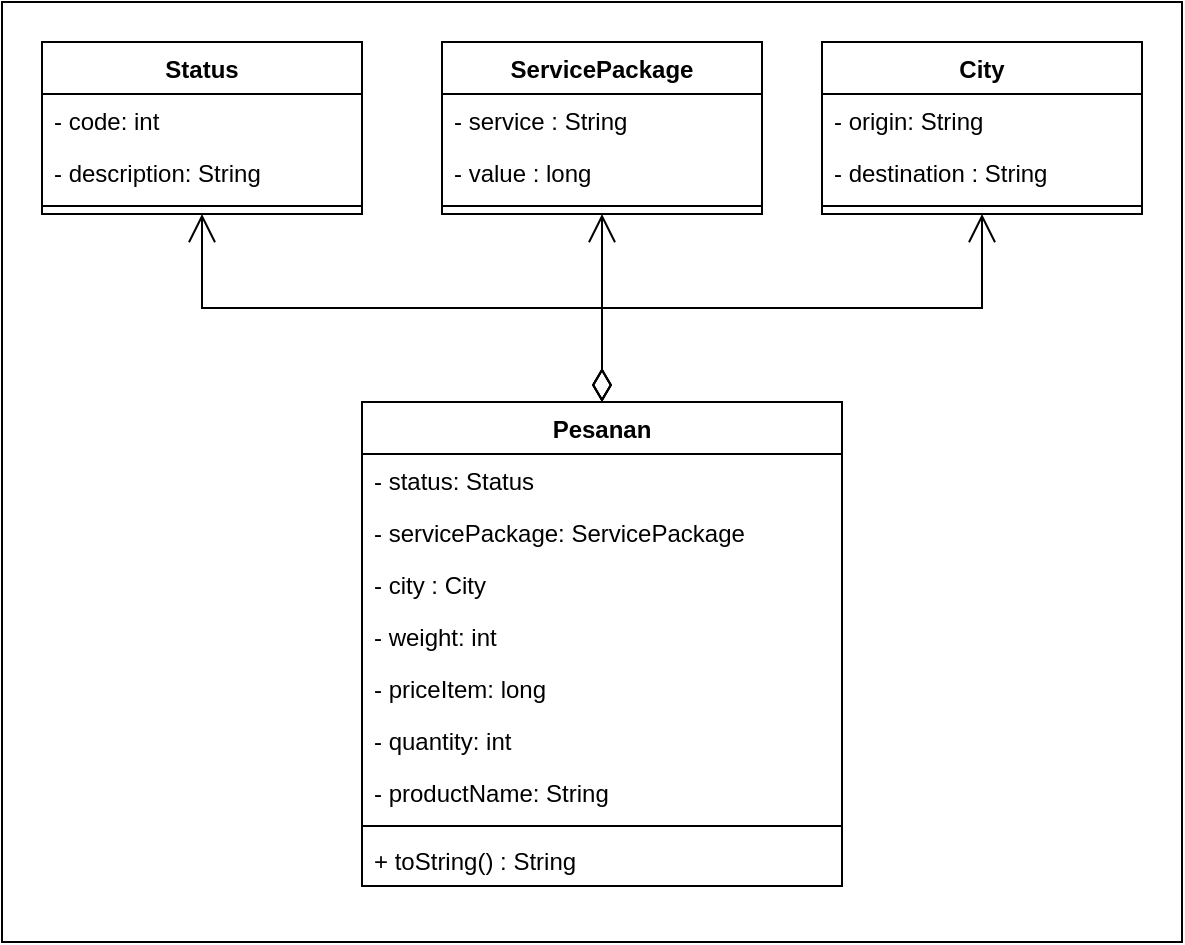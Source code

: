 <mxfile version="15.8.7" type="device"><diagram id="rjRu7sZLTsDvffMZ0egA" name="Page-1"><mxGraphModel dx="868" dy="553" grid="1" gridSize="10" guides="1" tooltips="1" connect="1" arrows="1" fold="1" page="1" pageScale="1" pageWidth="850" pageHeight="1100" math="0" shadow="0"><root><mxCell id="0"/><mxCell id="1" parent="0"/><mxCell id="fVUkYgNapaHMZ3Y_OGym-37" value="" style="whiteSpace=wrap;html=1;" vertex="1" parent="1"><mxGeometry x="140" y="40" width="590" height="470" as="geometry"/></mxCell><object label="Pesanan" a="as" id="fVUkYgNapaHMZ3Y_OGym-5"><mxCell style="swimlane;fontStyle=1;align=center;verticalAlign=top;childLayout=stackLayout;horizontal=1;startSize=26;horizontalStack=0;resizeParent=1;resizeParentMax=0;resizeLast=0;collapsible=1;marginBottom=0;" vertex="1" parent="1"><mxGeometry x="320" y="240" width="240" height="242" as="geometry"/></mxCell></object><mxCell id="fVUkYgNapaHMZ3Y_OGym-6" value="- status: Status" style="text;strokeColor=none;fillColor=none;align=left;verticalAlign=top;spacingLeft=4;spacingRight=4;overflow=hidden;rotatable=0;points=[[0,0.5],[1,0.5]];portConstraint=eastwest;" vertex="1" parent="fVUkYgNapaHMZ3Y_OGym-5"><mxGeometry y="26" width="240" height="26" as="geometry"/></mxCell><mxCell id="fVUkYgNapaHMZ3Y_OGym-9" value="- servicePackage: ServicePackage" style="text;strokeColor=none;fillColor=none;align=left;verticalAlign=top;spacingLeft=4;spacingRight=4;overflow=hidden;rotatable=0;points=[[0,0.5],[1,0.5]];portConstraint=eastwest;" vertex="1" parent="fVUkYgNapaHMZ3Y_OGym-5"><mxGeometry y="52" width="240" height="26" as="geometry"/></mxCell><mxCell id="fVUkYgNapaHMZ3Y_OGym-12" value="- city : City" style="text;strokeColor=none;fillColor=none;align=left;verticalAlign=top;spacingLeft=4;spacingRight=4;overflow=hidden;rotatable=0;points=[[0,0.5],[1,0.5]];portConstraint=eastwest;" vertex="1" parent="fVUkYgNapaHMZ3Y_OGym-5"><mxGeometry y="78" width="240" height="26" as="geometry"/></mxCell><mxCell id="fVUkYgNapaHMZ3Y_OGym-14" value="- weight: int" style="text;strokeColor=none;fillColor=none;align=left;verticalAlign=top;spacingLeft=4;spacingRight=4;overflow=hidden;rotatable=0;points=[[0,0.5],[1,0.5]];portConstraint=eastwest;" vertex="1" parent="fVUkYgNapaHMZ3Y_OGym-5"><mxGeometry y="104" width="240" height="26" as="geometry"/></mxCell><mxCell id="fVUkYgNapaHMZ3Y_OGym-17" value="- priceItem: long" style="text;strokeColor=none;fillColor=none;align=left;verticalAlign=top;spacingLeft=4;spacingRight=4;overflow=hidden;rotatable=0;points=[[0,0.5],[1,0.5]];portConstraint=eastwest;" vertex="1" parent="fVUkYgNapaHMZ3Y_OGym-5"><mxGeometry y="130" width="240" height="26" as="geometry"/></mxCell><mxCell id="fVUkYgNapaHMZ3Y_OGym-16" value="- quantity: int" style="text;strokeColor=none;fillColor=none;align=left;verticalAlign=top;spacingLeft=4;spacingRight=4;overflow=hidden;rotatable=0;points=[[0,0.5],[1,0.5]];portConstraint=eastwest;" vertex="1" parent="fVUkYgNapaHMZ3Y_OGym-5"><mxGeometry y="156" width="240" height="26" as="geometry"/></mxCell><mxCell id="fVUkYgNapaHMZ3Y_OGym-15" value="- productName: String" style="text;strokeColor=none;fillColor=none;align=left;verticalAlign=top;spacingLeft=4;spacingRight=4;overflow=hidden;rotatable=0;points=[[0,0.5],[1,0.5]];portConstraint=eastwest;" vertex="1" parent="fVUkYgNapaHMZ3Y_OGym-5"><mxGeometry y="182" width="240" height="26" as="geometry"/></mxCell><mxCell id="fVUkYgNapaHMZ3Y_OGym-7" value="" style="line;strokeWidth=1;fillColor=none;align=left;verticalAlign=middle;spacingTop=-1;spacingLeft=3;spacingRight=3;rotatable=0;labelPosition=right;points=[];portConstraint=eastwest;" vertex="1" parent="fVUkYgNapaHMZ3Y_OGym-5"><mxGeometry y="208" width="240" height="8" as="geometry"/></mxCell><mxCell id="fVUkYgNapaHMZ3Y_OGym-8" value="+ toString() : String" style="text;strokeColor=none;fillColor=none;align=left;verticalAlign=top;spacingLeft=4;spacingRight=4;overflow=hidden;rotatable=0;points=[[0,0.5],[1,0.5]];portConstraint=eastwest;" vertex="1" parent="fVUkYgNapaHMZ3Y_OGym-5"><mxGeometry y="216" width="240" height="26" as="geometry"/></mxCell><mxCell id="fVUkYgNapaHMZ3Y_OGym-19" value="Status" style="swimlane;fontStyle=1;align=center;verticalAlign=top;childLayout=stackLayout;horizontal=1;startSize=26;horizontalStack=0;resizeParent=1;resizeParentMax=0;resizeLast=0;collapsible=1;marginBottom=0;" vertex="1" parent="1"><mxGeometry x="160" y="60" width="160" height="86" as="geometry"/></mxCell><mxCell id="fVUkYgNapaHMZ3Y_OGym-20" value="- code: int" style="text;strokeColor=none;fillColor=none;align=left;verticalAlign=top;spacingLeft=4;spacingRight=4;overflow=hidden;rotatable=0;points=[[0,0.5],[1,0.5]];portConstraint=eastwest;" vertex="1" parent="fVUkYgNapaHMZ3Y_OGym-19"><mxGeometry y="26" width="160" height="26" as="geometry"/></mxCell><mxCell id="fVUkYgNapaHMZ3Y_OGym-23" value="- description: String" style="text;strokeColor=none;fillColor=none;align=left;verticalAlign=top;spacingLeft=4;spacingRight=4;overflow=hidden;rotatable=0;points=[[0,0.5],[1,0.5]];portConstraint=eastwest;" vertex="1" parent="fVUkYgNapaHMZ3Y_OGym-19"><mxGeometry y="52" width="160" height="26" as="geometry"/></mxCell><mxCell id="fVUkYgNapaHMZ3Y_OGym-21" value="" style="line;strokeWidth=1;fillColor=none;align=left;verticalAlign=middle;spacingTop=-1;spacingLeft=3;spacingRight=3;rotatable=0;labelPosition=right;points=[];portConstraint=eastwest;" vertex="1" parent="fVUkYgNapaHMZ3Y_OGym-19"><mxGeometry y="78" width="160" height="8" as="geometry"/></mxCell><mxCell id="fVUkYgNapaHMZ3Y_OGym-24" value="ServicePackage" style="swimlane;fontStyle=1;align=center;verticalAlign=top;childLayout=stackLayout;horizontal=1;startSize=26;horizontalStack=0;resizeParent=1;resizeParentMax=0;resizeLast=0;collapsible=1;marginBottom=0;" vertex="1" parent="1"><mxGeometry x="360" y="60" width="160" height="86" as="geometry"/></mxCell><mxCell id="fVUkYgNapaHMZ3Y_OGym-25" value="- service : String" style="text;strokeColor=none;fillColor=none;align=left;verticalAlign=top;spacingLeft=4;spacingRight=4;overflow=hidden;rotatable=0;points=[[0,0.5],[1,0.5]];portConstraint=eastwest;" vertex="1" parent="fVUkYgNapaHMZ3Y_OGym-24"><mxGeometry y="26" width="160" height="26" as="geometry"/></mxCell><mxCell id="fVUkYgNapaHMZ3Y_OGym-26" value="- value : long" style="text;strokeColor=none;fillColor=none;align=left;verticalAlign=top;spacingLeft=4;spacingRight=4;overflow=hidden;rotatable=0;points=[[0,0.5],[1,0.5]];portConstraint=eastwest;" vertex="1" parent="fVUkYgNapaHMZ3Y_OGym-24"><mxGeometry y="52" width="160" height="26" as="geometry"/></mxCell><mxCell id="fVUkYgNapaHMZ3Y_OGym-27" value="" style="line;strokeWidth=1;fillColor=none;align=left;verticalAlign=middle;spacingTop=-1;spacingLeft=3;spacingRight=3;rotatable=0;labelPosition=right;points=[];portConstraint=eastwest;" vertex="1" parent="fVUkYgNapaHMZ3Y_OGym-24"><mxGeometry y="78" width="160" height="8" as="geometry"/></mxCell><mxCell id="fVUkYgNapaHMZ3Y_OGym-28" value="City" style="swimlane;fontStyle=1;align=center;verticalAlign=top;childLayout=stackLayout;horizontal=1;startSize=26;horizontalStack=0;resizeParent=1;resizeParentMax=0;resizeLast=0;collapsible=1;marginBottom=0;" vertex="1" parent="1"><mxGeometry x="550" y="60" width="160" height="86" as="geometry"/></mxCell><mxCell id="fVUkYgNapaHMZ3Y_OGym-29" value="- origin: String" style="text;strokeColor=none;fillColor=none;align=left;verticalAlign=top;spacingLeft=4;spacingRight=4;overflow=hidden;rotatable=0;points=[[0,0.5],[1,0.5]];portConstraint=eastwest;" vertex="1" parent="fVUkYgNapaHMZ3Y_OGym-28"><mxGeometry y="26" width="160" height="26" as="geometry"/></mxCell><mxCell id="fVUkYgNapaHMZ3Y_OGym-30" value="- destination : String" style="text;strokeColor=none;fillColor=none;align=left;verticalAlign=top;spacingLeft=4;spacingRight=4;overflow=hidden;rotatable=0;points=[[0,0.5],[1,0.5]];portConstraint=eastwest;" vertex="1" parent="fVUkYgNapaHMZ3Y_OGym-28"><mxGeometry y="52" width="160" height="26" as="geometry"/></mxCell><mxCell id="fVUkYgNapaHMZ3Y_OGym-31" value="" style="line;strokeWidth=1;fillColor=none;align=left;verticalAlign=middle;spacingTop=-1;spacingLeft=3;spacingRight=3;rotatable=0;labelPosition=right;points=[];portConstraint=eastwest;" vertex="1" parent="fVUkYgNapaHMZ3Y_OGym-28"><mxGeometry y="78" width="160" height="8" as="geometry"/></mxCell><mxCell id="fVUkYgNapaHMZ3Y_OGym-33" value="" style="endArrow=open;html=1;endSize=12;startArrow=diamondThin;startSize=14;startFill=0;edgeStyle=orthogonalEdgeStyle;align=left;verticalAlign=bottom;rounded=0;exitX=0.5;exitY=0;exitDx=0;exitDy=0;entryX=0.5;entryY=1;entryDx=0;entryDy=0;" edge="1" parent="1" source="fVUkYgNapaHMZ3Y_OGym-5" target="fVUkYgNapaHMZ3Y_OGym-19"><mxGeometry x="-1" y="50" relative="1" as="geometry"><mxPoint x="390" y="70" as="sourcePoint"/><mxPoint x="550" y="70" as="targetPoint"/><mxPoint x="-40" y="20" as="offset"/></mxGeometry></mxCell><mxCell id="fVUkYgNapaHMZ3Y_OGym-35" value="" style="endArrow=open;html=1;endSize=12;startArrow=diamondThin;startSize=14;startFill=0;edgeStyle=orthogonalEdgeStyle;align=left;verticalAlign=bottom;rounded=0;exitX=0.5;exitY=0;exitDx=0;exitDy=0;entryX=0.5;entryY=1;entryDx=0;entryDy=0;" edge="1" parent="1" source="fVUkYgNapaHMZ3Y_OGym-5" target="fVUkYgNapaHMZ3Y_OGym-24"><mxGeometry x="-1" y="50" relative="1" as="geometry"><mxPoint x="630" y="140" as="sourcePoint"/><mxPoint x="790" y="140" as="targetPoint"/><mxPoint x="-40" y="20" as="offset"/></mxGeometry></mxCell><mxCell id="fVUkYgNapaHMZ3Y_OGym-36" value="" style="endArrow=open;html=1;endSize=12;startArrow=diamondThin;startSize=14;startFill=0;edgeStyle=orthogonalEdgeStyle;align=left;verticalAlign=bottom;rounded=0;exitX=0.5;exitY=0;exitDx=0;exitDy=0;entryX=0.5;entryY=1;entryDx=0;entryDy=0;" edge="1" parent="1" source="fVUkYgNapaHMZ3Y_OGym-5" target="fVUkYgNapaHMZ3Y_OGym-28"><mxGeometry x="-1" y="50" relative="1" as="geometry"><mxPoint x="640" y="150" as="sourcePoint"/><mxPoint x="800" y="150" as="targetPoint"/><mxPoint x="-40" y="20" as="offset"/></mxGeometry></mxCell></root></mxGraphModel></diagram></mxfile>